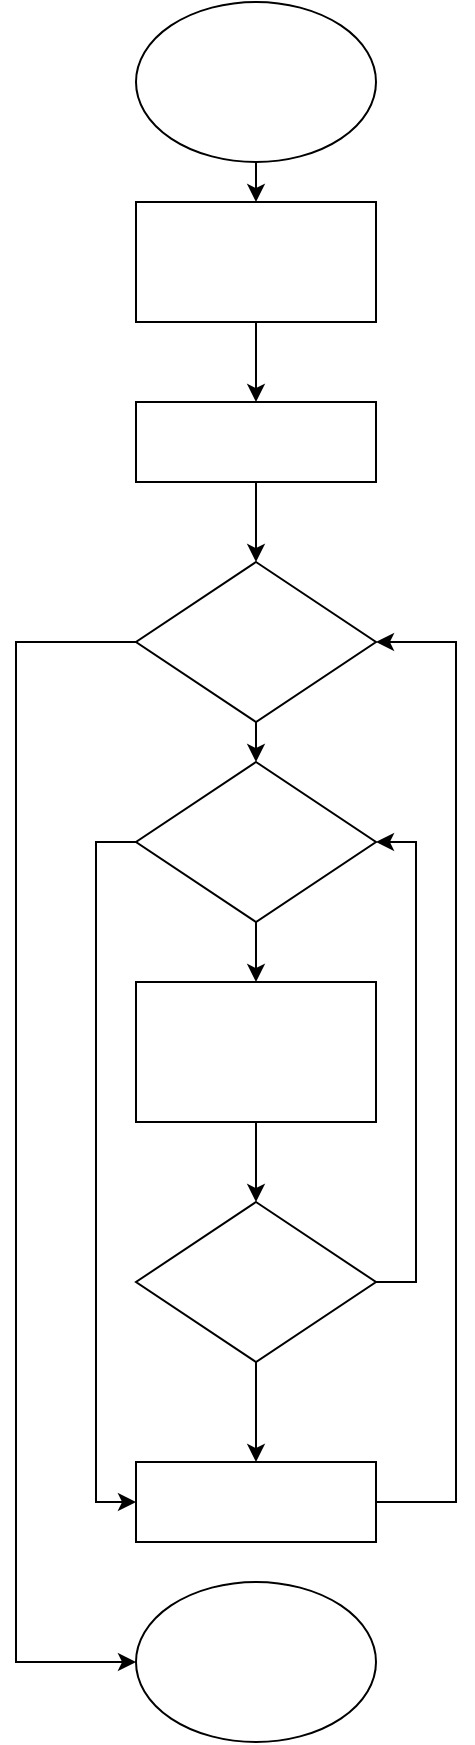 <mxfile version="14.0.1" type="github">
  <diagram id="S476V2MaYOEgtNQLf-0Z" name="Page-1">
    <mxGraphModel dx="782" dy="469" grid="1" gridSize="10" guides="1" tooltips="1" connect="1" arrows="1" fold="1" page="1" pageScale="1" pageWidth="827" pageHeight="1169" math="0" shadow="0">
      <root>
        <mxCell id="0" />
        <mxCell id="1" parent="0" />
        <mxCell id="8IKuqq0BKS_zw-oYmEkh-10" style="edgeStyle=orthogonalEdgeStyle;rounded=0;orthogonalLoop=1;jettySize=auto;html=1;exitX=0.5;exitY=1;exitDx=0;exitDy=0;entryX=0.5;entryY=0;entryDx=0;entryDy=0;" edge="1" parent="1" source="8IKuqq0BKS_zw-oYmEkh-1" target="8IKuqq0BKS_zw-oYmEkh-2">
          <mxGeometry relative="1" as="geometry" />
        </mxCell>
        <mxCell id="8IKuqq0BKS_zw-oYmEkh-1" value="" style="ellipse;whiteSpace=wrap;html=1;" vertex="1" parent="1">
          <mxGeometry x="240" y="40" width="120" height="80" as="geometry" />
        </mxCell>
        <mxCell id="8IKuqq0BKS_zw-oYmEkh-11" style="edgeStyle=orthogonalEdgeStyle;rounded=0;orthogonalLoop=1;jettySize=auto;html=1;exitX=0.5;exitY=1;exitDx=0;exitDy=0;entryX=0.5;entryY=0;entryDx=0;entryDy=0;" edge="1" parent="1" source="8IKuqq0BKS_zw-oYmEkh-2" target="8IKuqq0BKS_zw-oYmEkh-3">
          <mxGeometry relative="1" as="geometry" />
        </mxCell>
        <mxCell id="8IKuqq0BKS_zw-oYmEkh-2" value="" style="rounded=0;whiteSpace=wrap;html=1;" vertex="1" parent="1">
          <mxGeometry x="240" y="140" width="120" height="60" as="geometry" />
        </mxCell>
        <mxCell id="8IKuqq0BKS_zw-oYmEkh-12" style="edgeStyle=orthogonalEdgeStyle;rounded=0;orthogonalLoop=1;jettySize=auto;html=1;exitX=0.5;exitY=1;exitDx=0;exitDy=0;entryX=0.5;entryY=0;entryDx=0;entryDy=0;" edge="1" parent="1" source="8IKuqq0BKS_zw-oYmEkh-3" target="8IKuqq0BKS_zw-oYmEkh-4">
          <mxGeometry relative="1" as="geometry" />
        </mxCell>
        <mxCell id="8IKuqq0BKS_zw-oYmEkh-3" value="" style="rounded=0;whiteSpace=wrap;html=1;" vertex="1" parent="1">
          <mxGeometry x="240" y="240" width="120" height="40" as="geometry" />
        </mxCell>
        <mxCell id="8IKuqq0BKS_zw-oYmEkh-14" style="edgeStyle=orthogonalEdgeStyle;rounded=0;orthogonalLoop=1;jettySize=auto;html=1;exitX=0;exitY=0.5;exitDx=0;exitDy=0;entryX=0;entryY=0.5;entryDx=0;entryDy=0;" edge="1" parent="1" source="8IKuqq0BKS_zw-oYmEkh-4" target="8IKuqq0BKS_zw-oYmEkh-9">
          <mxGeometry relative="1" as="geometry">
            <Array as="points">
              <mxPoint x="180" y="360" />
              <mxPoint x="180" y="870" />
            </Array>
          </mxGeometry>
        </mxCell>
        <mxCell id="8IKuqq0BKS_zw-oYmEkh-19" style="edgeStyle=orthogonalEdgeStyle;rounded=0;orthogonalLoop=1;jettySize=auto;html=1;exitX=0.5;exitY=1;exitDx=0;exitDy=0;entryX=0.5;entryY=0;entryDx=0;entryDy=0;" edge="1" parent="1" source="8IKuqq0BKS_zw-oYmEkh-4" target="8IKuqq0BKS_zw-oYmEkh-18">
          <mxGeometry relative="1" as="geometry" />
        </mxCell>
        <mxCell id="8IKuqq0BKS_zw-oYmEkh-4" value="" style="rhombus;whiteSpace=wrap;html=1;" vertex="1" parent="1">
          <mxGeometry x="240" y="320" width="120" height="80" as="geometry" />
        </mxCell>
        <mxCell id="8IKuqq0BKS_zw-oYmEkh-15" style="edgeStyle=orthogonalEdgeStyle;rounded=0;orthogonalLoop=1;jettySize=auto;html=1;exitX=0.5;exitY=1;exitDx=0;exitDy=0;entryX=0.5;entryY=0;entryDx=0;entryDy=0;" edge="1" parent="1" source="8IKuqq0BKS_zw-oYmEkh-5" target="8IKuqq0BKS_zw-oYmEkh-7">
          <mxGeometry relative="1" as="geometry" />
        </mxCell>
        <mxCell id="8IKuqq0BKS_zw-oYmEkh-5" value="" style="rounded=0;whiteSpace=wrap;html=1;" vertex="1" parent="1">
          <mxGeometry x="240" y="530" width="120" height="70" as="geometry" />
        </mxCell>
        <mxCell id="8IKuqq0BKS_zw-oYmEkh-6" style="edgeStyle=orthogonalEdgeStyle;rounded=0;orthogonalLoop=1;jettySize=auto;html=1;exitX=0.5;exitY=1;exitDx=0;exitDy=0;" edge="1" parent="1" source="8IKuqq0BKS_zw-oYmEkh-5" target="8IKuqq0BKS_zw-oYmEkh-5">
          <mxGeometry relative="1" as="geometry" />
        </mxCell>
        <mxCell id="8IKuqq0BKS_zw-oYmEkh-23" style="edgeStyle=orthogonalEdgeStyle;rounded=0;orthogonalLoop=1;jettySize=auto;html=1;exitX=0.5;exitY=1;exitDx=0;exitDy=0;entryX=0.5;entryY=0;entryDx=0;entryDy=0;" edge="1" parent="1" source="8IKuqq0BKS_zw-oYmEkh-7" target="8IKuqq0BKS_zw-oYmEkh-8">
          <mxGeometry relative="1" as="geometry" />
        </mxCell>
        <mxCell id="8IKuqq0BKS_zw-oYmEkh-24" style="edgeStyle=orthogonalEdgeStyle;rounded=0;orthogonalLoop=1;jettySize=auto;html=1;exitX=1;exitY=0.5;exitDx=0;exitDy=0;entryX=1;entryY=0.5;entryDx=0;entryDy=0;" edge="1" parent="1" source="8IKuqq0BKS_zw-oYmEkh-7" target="8IKuqq0BKS_zw-oYmEkh-18">
          <mxGeometry relative="1" as="geometry" />
        </mxCell>
        <mxCell id="8IKuqq0BKS_zw-oYmEkh-7" value="" style="rhombus;whiteSpace=wrap;html=1;" vertex="1" parent="1">
          <mxGeometry x="240" y="640" width="120" height="80" as="geometry" />
        </mxCell>
        <mxCell id="8IKuqq0BKS_zw-oYmEkh-22" style="edgeStyle=orthogonalEdgeStyle;rounded=0;orthogonalLoop=1;jettySize=auto;html=1;exitX=1;exitY=0.5;exitDx=0;exitDy=0;entryX=1;entryY=0.5;entryDx=0;entryDy=0;" edge="1" parent="1" source="8IKuqq0BKS_zw-oYmEkh-8" target="8IKuqq0BKS_zw-oYmEkh-4">
          <mxGeometry relative="1" as="geometry">
            <Array as="points">
              <mxPoint x="400" y="790" />
              <mxPoint x="400" y="360" />
            </Array>
          </mxGeometry>
        </mxCell>
        <mxCell id="8IKuqq0BKS_zw-oYmEkh-8" value="" style="rounded=0;whiteSpace=wrap;html=1;" vertex="1" parent="1">
          <mxGeometry x="240" y="770" width="120" height="40" as="geometry" />
        </mxCell>
        <mxCell id="8IKuqq0BKS_zw-oYmEkh-9" value="" style="ellipse;whiteSpace=wrap;html=1;" vertex="1" parent="1">
          <mxGeometry x="240" y="830" width="120" height="80" as="geometry" />
        </mxCell>
        <mxCell id="8IKuqq0BKS_zw-oYmEkh-20" style="edgeStyle=orthogonalEdgeStyle;rounded=0;orthogonalLoop=1;jettySize=auto;html=1;exitX=0.5;exitY=1;exitDx=0;exitDy=0;entryX=0.5;entryY=0;entryDx=0;entryDy=0;" edge="1" parent="1" source="8IKuqq0BKS_zw-oYmEkh-18" target="8IKuqq0BKS_zw-oYmEkh-5">
          <mxGeometry relative="1" as="geometry" />
        </mxCell>
        <mxCell id="8IKuqq0BKS_zw-oYmEkh-21" style="edgeStyle=orthogonalEdgeStyle;rounded=0;orthogonalLoop=1;jettySize=auto;html=1;exitX=0;exitY=0.5;exitDx=0;exitDy=0;entryX=0;entryY=0.5;entryDx=0;entryDy=0;" edge="1" parent="1" source="8IKuqq0BKS_zw-oYmEkh-18" target="8IKuqq0BKS_zw-oYmEkh-8">
          <mxGeometry relative="1" as="geometry" />
        </mxCell>
        <mxCell id="8IKuqq0BKS_zw-oYmEkh-18" value="" style="rhombus;whiteSpace=wrap;html=1;" vertex="1" parent="1">
          <mxGeometry x="240" y="420" width="120" height="80" as="geometry" />
        </mxCell>
      </root>
    </mxGraphModel>
  </diagram>
</mxfile>
